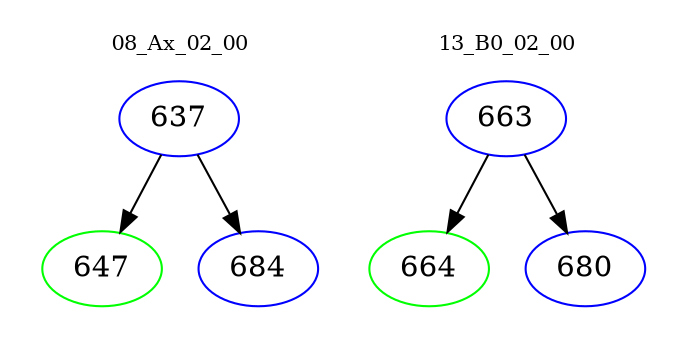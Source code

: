 digraph{
subgraph cluster_0 {
color = white
label = "08_Ax_02_00";
fontsize=10;
T0_637 [label="637", color="blue"]
T0_637 -> T0_647 [color="black"]
T0_647 [label="647", color="green"]
T0_637 -> T0_684 [color="black"]
T0_684 [label="684", color="blue"]
}
subgraph cluster_1 {
color = white
label = "13_B0_02_00";
fontsize=10;
T1_663 [label="663", color="blue"]
T1_663 -> T1_664 [color="black"]
T1_664 [label="664", color="green"]
T1_663 -> T1_680 [color="black"]
T1_680 [label="680", color="blue"]
}
}
